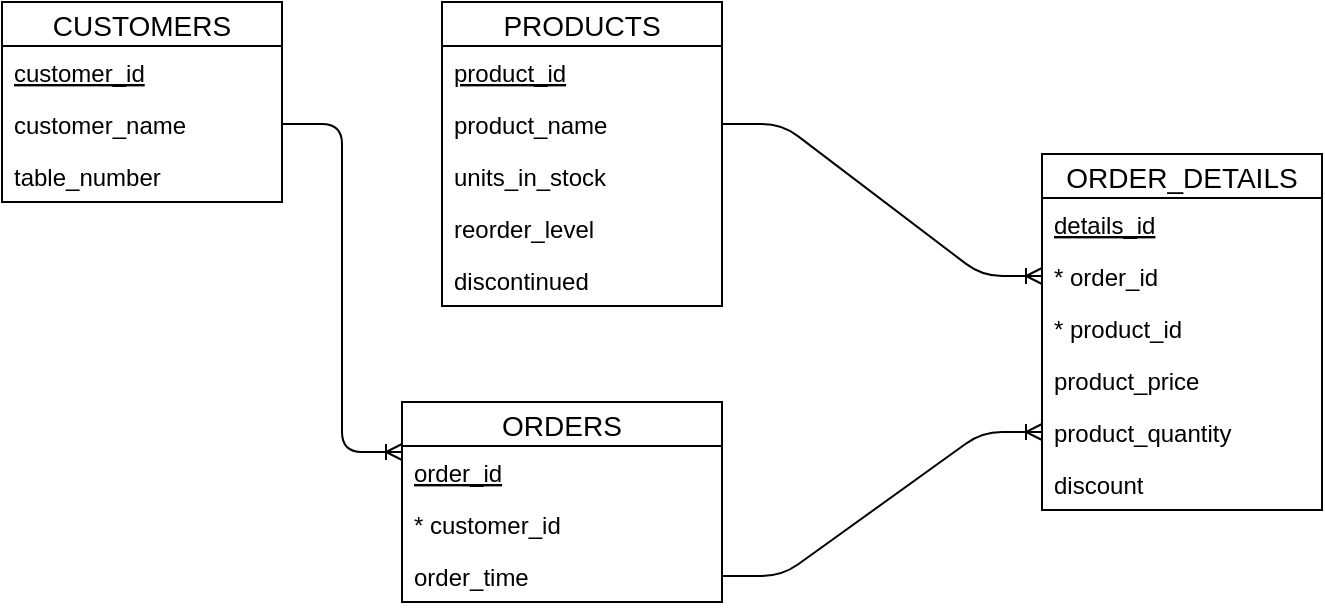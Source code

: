 <mxfile version="12.2.9" type="google" pages="1"><diagram id="fTfqH6HPhBCXpUdSY2DJ" name="Page-1"><mxGraphModel dx="1278" dy="580" grid="1" gridSize="10" guides="1" tooltips="1" connect="1" arrows="1" fold="1" page="1" pageScale="1" pageWidth="827" pageHeight="1169" math="0" shadow="0"><root><mxCell id="0"/><mxCell id="1" parent="0"/><mxCell id="qnlZMsJ-PdaGoemQkEWu-1" value="CUSTOMERS" style="swimlane;fontStyle=0;childLayout=stackLayout;horizontal=1;startSize=22;fillColor=none;horizontalStack=0;resizeParent=1;resizeParentMax=0;resizeLast=0;collapsible=1;marginBottom=0;swimlaneFillColor=#ffffff;align=center;fontSize=14;" vertex="1" parent="1"><mxGeometry x="40" y="40" width="140" height="100" as="geometry"/></mxCell><mxCell id="qnlZMsJ-PdaGoemQkEWu-2" value="customer_id" style="text;strokeColor=none;fillColor=none;spacingLeft=4;spacingRight=4;overflow=hidden;rotatable=0;points=[[0,0.5],[1,0.5]];portConstraint=eastwest;fontSize=12;fontStyle=4" vertex="1" parent="qnlZMsJ-PdaGoemQkEWu-1"><mxGeometry y="22" width="140" height="26" as="geometry"/></mxCell><mxCell id="qnlZMsJ-PdaGoemQkEWu-3" value="customer_name" style="text;strokeColor=none;fillColor=none;spacingLeft=4;spacingRight=4;overflow=hidden;rotatable=0;points=[[0,0.5],[1,0.5]];portConstraint=eastwest;fontSize=12;" vertex="1" parent="qnlZMsJ-PdaGoemQkEWu-1"><mxGeometry y="48" width="140" height="26" as="geometry"/></mxCell><mxCell id="qnlZMsJ-PdaGoemQkEWu-4" value="table_number" style="text;strokeColor=none;fillColor=none;spacingLeft=4;spacingRight=4;overflow=hidden;rotatable=0;points=[[0,0.5],[1,0.5]];portConstraint=eastwest;fontSize=12;" vertex="1" parent="qnlZMsJ-PdaGoemQkEWu-1"><mxGeometry y="74" width="140" height="26" as="geometry"/></mxCell><mxCell id="qnlZMsJ-PdaGoemQkEWu-5" value="ORDERS" style="swimlane;fontStyle=0;childLayout=stackLayout;horizontal=1;startSize=22;fillColor=none;horizontalStack=0;resizeParent=1;resizeParentMax=0;resizeLast=0;collapsible=1;marginBottom=0;swimlaneFillColor=#ffffff;align=center;fontSize=14;" vertex="1" parent="1"><mxGeometry x="240" y="240" width="160" height="100" as="geometry"/></mxCell><mxCell id="qnlZMsJ-PdaGoemQkEWu-6" value="order_id" style="text;strokeColor=none;fillColor=none;spacingLeft=4;spacingRight=4;overflow=hidden;rotatable=0;points=[[0,0.5],[1,0.5]];portConstraint=eastwest;fontSize=12;fontStyle=4" vertex="1" parent="qnlZMsJ-PdaGoemQkEWu-5"><mxGeometry y="22" width="160" height="26" as="geometry"/></mxCell><mxCell id="qnlZMsJ-PdaGoemQkEWu-7" value="* customer_id" style="text;strokeColor=none;fillColor=none;spacingLeft=4;spacingRight=4;overflow=hidden;rotatable=0;points=[[0,0.5],[1,0.5]];portConstraint=eastwest;fontSize=12;" vertex="1" parent="qnlZMsJ-PdaGoemQkEWu-5"><mxGeometry y="48" width="160" height="26" as="geometry"/></mxCell><mxCell id="qnlZMsJ-PdaGoemQkEWu-8" value="order_time" style="text;strokeColor=none;fillColor=none;spacingLeft=4;spacingRight=4;overflow=hidden;rotatable=0;points=[[0,0.5],[1,0.5]];portConstraint=eastwest;fontSize=12;" vertex="1" parent="qnlZMsJ-PdaGoemQkEWu-5"><mxGeometry y="74" width="160" height="26" as="geometry"/></mxCell><mxCell id="qnlZMsJ-PdaGoemQkEWu-9" value="ORDER_DETAILS" style="swimlane;fontStyle=0;childLayout=stackLayout;horizontal=1;startSize=22;fillColor=none;horizontalStack=0;resizeParent=1;resizeParentMax=0;resizeLast=0;collapsible=1;marginBottom=0;swimlaneFillColor=#ffffff;align=center;fontSize=14;" vertex="1" parent="1"><mxGeometry x="560" y="116" width="140" height="178" as="geometry"/></mxCell><mxCell id="qnlZMsJ-PdaGoemQkEWu-10" value="details_id" style="text;strokeColor=none;fillColor=none;spacingLeft=4;spacingRight=4;overflow=hidden;rotatable=0;points=[[0,0.5],[1,0.5]];portConstraint=eastwest;fontSize=12;fontStyle=4" vertex="1" parent="qnlZMsJ-PdaGoemQkEWu-9"><mxGeometry y="22" width="140" height="26" as="geometry"/></mxCell><mxCell id="qnlZMsJ-PdaGoemQkEWu-11" value="* order_id" style="text;strokeColor=none;fillColor=none;spacingLeft=4;spacingRight=4;overflow=hidden;rotatable=0;points=[[0,0.5],[1,0.5]];portConstraint=eastwest;fontSize=12;" vertex="1" parent="qnlZMsJ-PdaGoemQkEWu-9"><mxGeometry y="48" width="140" height="26" as="geometry"/></mxCell><mxCell id="qnlZMsJ-PdaGoemQkEWu-12" value="* product_id" style="text;strokeColor=none;fillColor=none;spacingLeft=4;spacingRight=4;overflow=hidden;rotatable=0;points=[[0,0.5],[1,0.5]];portConstraint=eastwest;fontSize=12;" vertex="1" parent="qnlZMsJ-PdaGoemQkEWu-9"><mxGeometry y="74" width="140" height="26" as="geometry"/></mxCell><mxCell id="qnlZMsJ-PdaGoemQkEWu-20" value="product_price" style="text;strokeColor=none;fillColor=none;spacingLeft=4;spacingRight=4;overflow=hidden;rotatable=0;points=[[0,0.5],[1,0.5]];portConstraint=eastwest;fontSize=12;" vertex="1" parent="qnlZMsJ-PdaGoemQkEWu-9"><mxGeometry y="100" width="140" height="26" as="geometry"/></mxCell><mxCell id="qnlZMsJ-PdaGoemQkEWu-21" value="product_quantity" style="text;strokeColor=none;fillColor=none;spacingLeft=4;spacingRight=4;overflow=hidden;rotatable=0;points=[[0,0.5],[1,0.5]];portConstraint=eastwest;fontSize=12;" vertex="1" parent="qnlZMsJ-PdaGoemQkEWu-9"><mxGeometry y="126" width="140" height="26" as="geometry"/></mxCell><mxCell id="qnlZMsJ-PdaGoemQkEWu-17" value="discount" style="text;strokeColor=none;fillColor=none;spacingLeft=4;spacingRight=4;overflow=hidden;rotatable=0;points=[[0,0.5],[1,0.5]];portConstraint=eastwest;fontSize=12;" vertex="1" parent="qnlZMsJ-PdaGoemQkEWu-9"><mxGeometry y="152" width="140" height="26" as="geometry"/></mxCell><mxCell id="qnlZMsJ-PdaGoemQkEWu-13" value="PRODUCTS" style="swimlane;fontStyle=0;childLayout=stackLayout;horizontal=1;startSize=22;fillColor=none;horizontalStack=0;resizeParent=1;resizeParentMax=0;resizeLast=0;collapsible=1;marginBottom=0;swimlaneFillColor=#ffffff;align=center;fontSize=14;" vertex="1" parent="1"><mxGeometry x="260" y="40" width="140" height="152" as="geometry"/></mxCell><mxCell id="qnlZMsJ-PdaGoemQkEWu-14" value="product_id" style="text;strokeColor=none;fillColor=none;spacingLeft=4;spacingRight=4;overflow=hidden;rotatable=0;points=[[0,0.5],[1,0.5]];portConstraint=eastwest;fontSize=12;fontStyle=4" vertex="1" parent="qnlZMsJ-PdaGoemQkEWu-13"><mxGeometry y="22" width="140" height="26" as="geometry"/></mxCell><mxCell id="qnlZMsJ-PdaGoemQkEWu-15" value="product_name" style="text;strokeColor=none;fillColor=none;spacingLeft=4;spacingRight=4;overflow=hidden;rotatable=0;points=[[0,0.5],[1,0.5]];portConstraint=eastwest;fontSize=12;" vertex="1" parent="qnlZMsJ-PdaGoemQkEWu-13"><mxGeometry y="48" width="140" height="26" as="geometry"/></mxCell><mxCell id="qnlZMsJ-PdaGoemQkEWu-16" value="units_in_stock" style="text;strokeColor=none;fillColor=none;spacingLeft=4;spacingRight=4;overflow=hidden;rotatable=0;points=[[0,0.5],[1,0.5]];portConstraint=eastwest;fontSize=12;" vertex="1" parent="qnlZMsJ-PdaGoemQkEWu-13"><mxGeometry y="74" width="140" height="26" as="geometry"/></mxCell><mxCell id="qnlZMsJ-PdaGoemQkEWu-22" value="reorder_level" style="text;strokeColor=none;fillColor=none;spacingLeft=4;spacingRight=4;overflow=hidden;rotatable=0;points=[[0,0.5],[1,0.5]];portConstraint=eastwest;fontSize=12;" vertex="1" parent="qnlZMsJ-PdaGoemQkEWu-13"><mxGeometry y="100" width="140" height="26" as="geometry"/></mxCell><mxCell id="qnlZMsJ-PdaGoemQkEWu-23" value="discontinued" style="text;strokeColor=none;fillColor=none;spacingLeft=4;spacingRight=4;overflow=hidden;rotatable=0;points=[[0,0.5],[1,0.5]];portConstraint=eastwest;fontSize=12;" vertex="1" parent="qnlZMsJ-PdaGoemQkEWu-13"><mxGeometry y="126" width="140" height="26" as="geometry"/></mxCell><mxCell id="qnlZMsJ-PdaGoemQkEWu-25" value="" style="edgeStyle=entityRelationEdgeStyle;fontSize=12;html=1;endArrow=ERoneToMany;exitX=1;exitY=0.5;exitDx=0;exitDy=0;entryX=0;entryY=0.25;entryDx=0;entryDy=0;" edge="1" parent="1" source="qnlZMsJ-PdaGoemQkEWu-3" target="qnlZMsJ-PdaGoemQkEWu-5"><mxGeometry width="100" height="100" relative="1" as="geometry"><mxPoint x="220" y="140" as="sourcePoint"/><mxPoint x="330" y="70" as="targetPoint"/></mxGeometry></mxCell><mxCell id="qnlZMsJ-PdaGoemQkEWu-29" value="" style="edgeStyle=entityRelationEdgeStyle;fontSize=12;html=1;endArrow=ERoneToMany;exitX=1;exitY=0.5;exitDx=0;exitDy=0;entryX=0;entryY=0.5;entryDx=0;entryDy=0;" edge="1" parent="1" source="qnlZMsJ-PdaGoemQkEWu-15" target="qnlZMsJ-PdaGoemQkEWu-11"><mxGeometry width="100" height="100" relative="1" as="geometry"><mxPoint x="440" y="270" as="sourcePoint"/><mxPoint x="540" y="170" as="targetPoint"/></mxGeometry></mxCell><mxCell id="qnlZMsJ-PdaGoemQkEWu-30" value="" style="edgeStyle=entityRelationEdgeStyle;fontSize=12;html=1;endArrow=ERoneToMany;entryX=0;entryY=0.5;entryDx=0;entryDy=0;exitX=1;exitY=0.5;exitDx=0;exitDy=0;" edge="1" parent="1" source="qnlZMsJ-PdaGoemQkEWu-8" target="qnlZMsJ-PdaGoemQkEWu-21"><mxGeometry width="100" height="100" relative="1" as="geometry"><mxPoint x="40" y="460" as="sourcePoint"/><mxPoint x="140" y="360" as="targetPoint"/></mxGeometry></mxCell></root></mxGraphModel></diagram></mxfile>